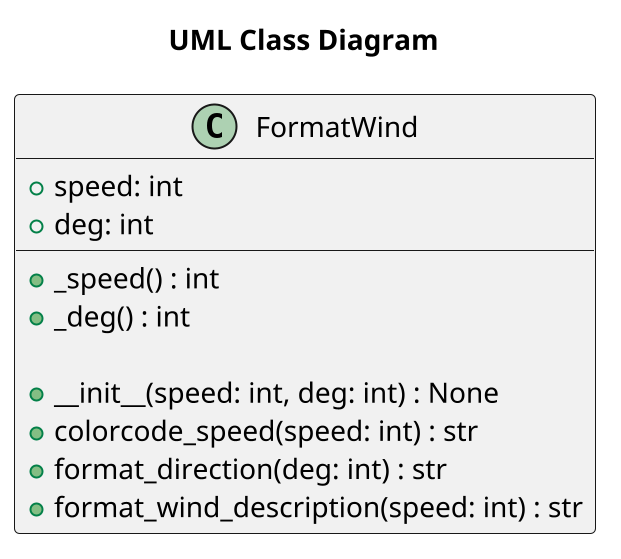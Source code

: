 @startuml
scale 2
title "UML Class Diagram"
class FormatWind {
    +_speed() : int
    +_deg() : int

    +__init__(speed: int, deg: int) : None
    +speed: int
    +deg: int
    +colorcode_speed(speed: int) : str
    +format_direction(deg: int) : str
    +format_wind_description(speed: int) : str
}
@enduml